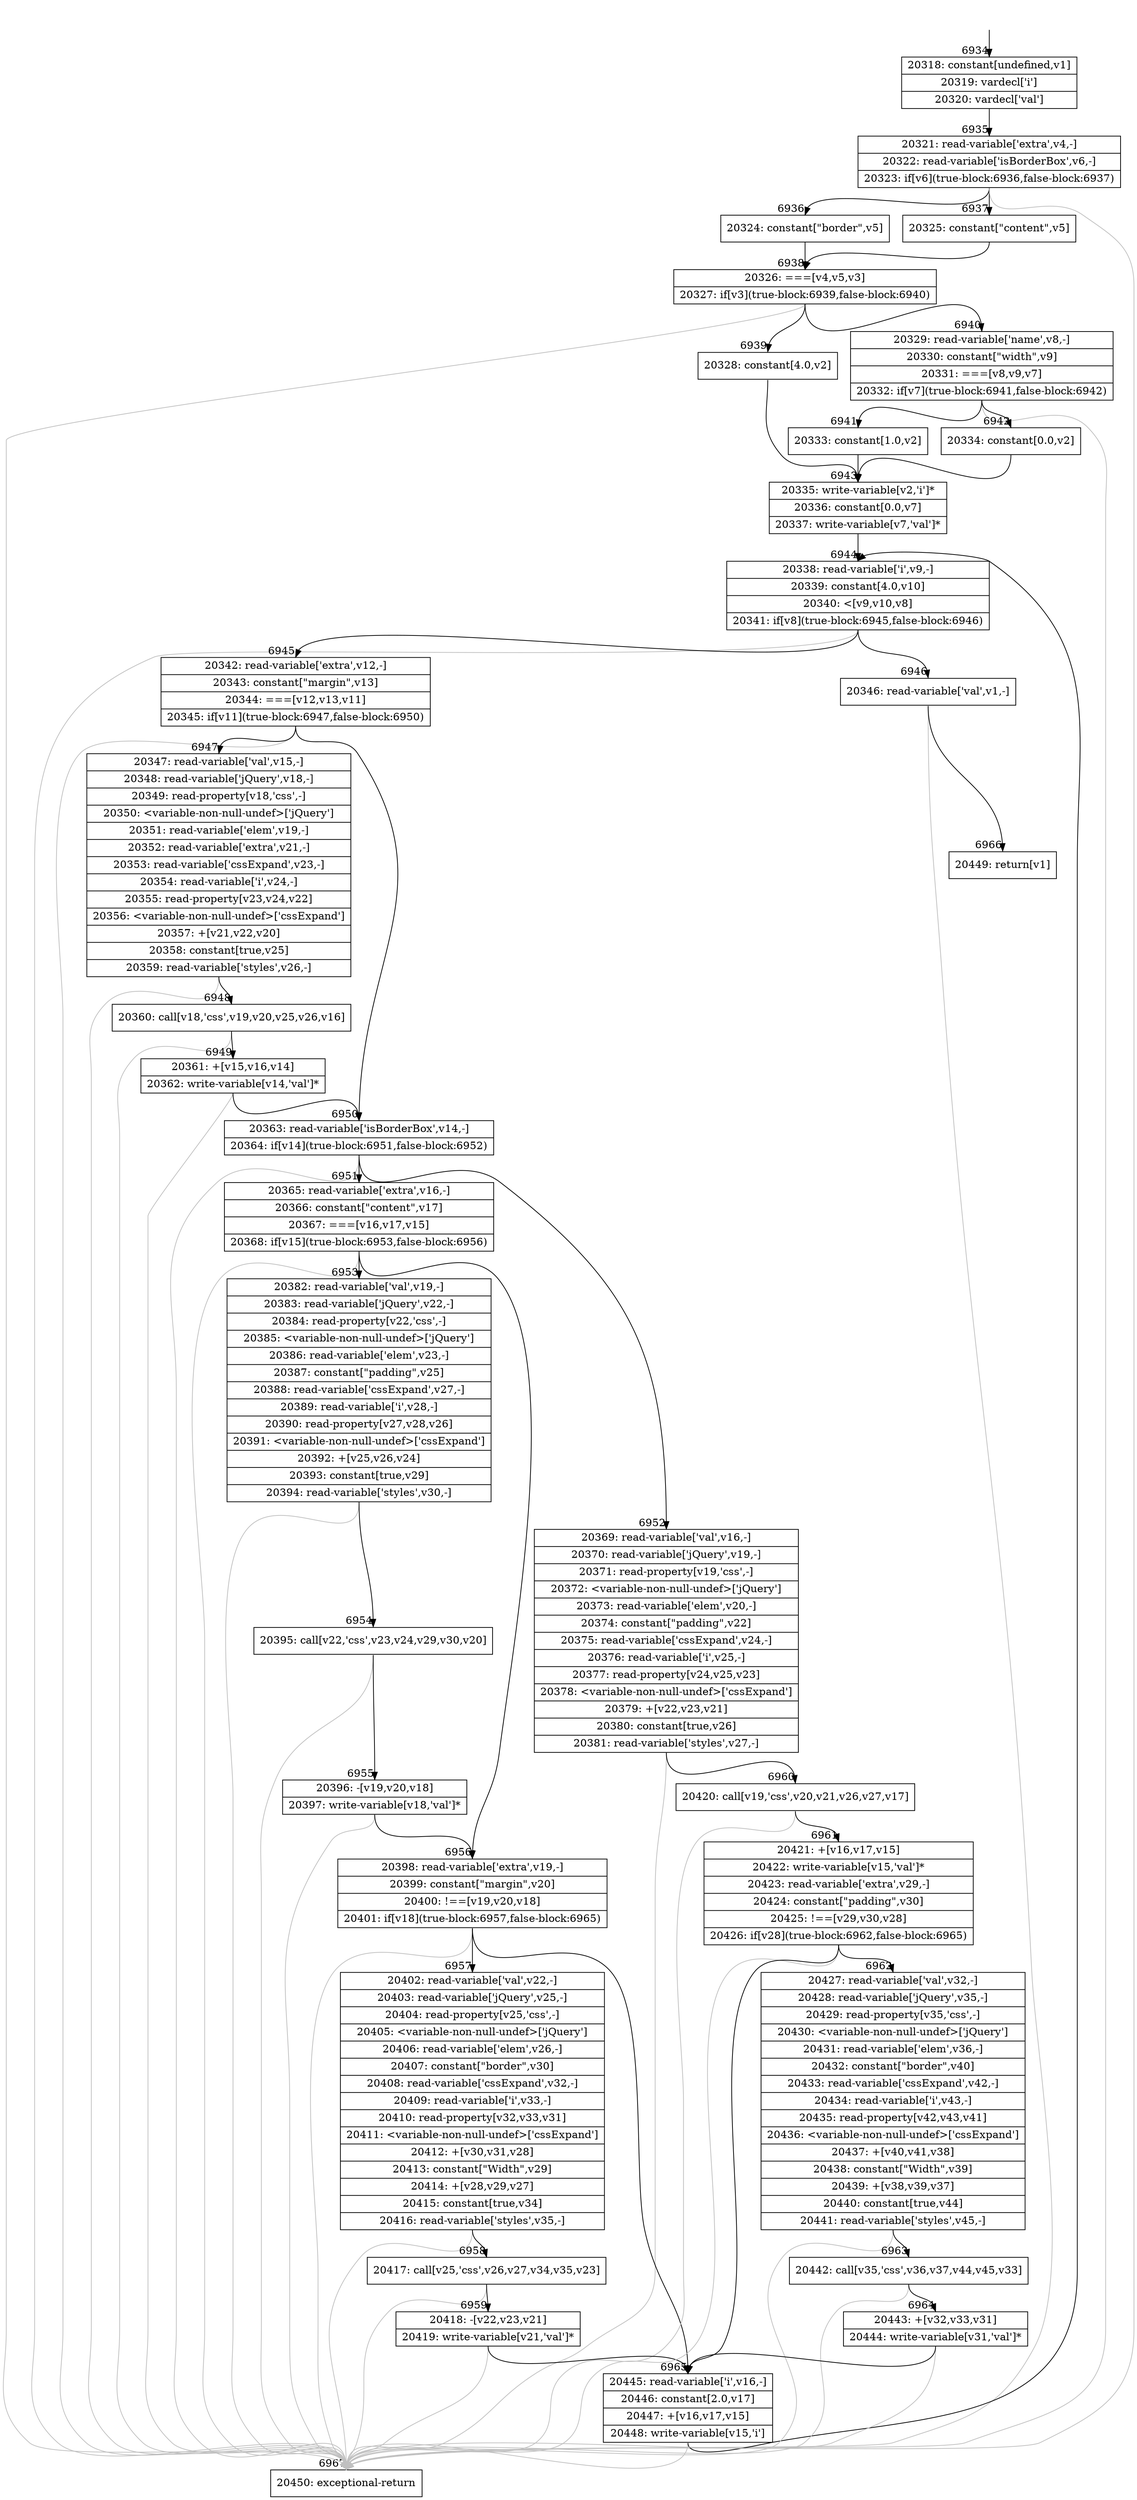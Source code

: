 digraph {
rankdir="TD"
BB_entry435[shape=none,label=""];
BB_entry435 -> BB6934 [tailport=s, headport=n, headlabel="    6934"]
BB6934 [shape=record label="{20318: constant[undefined,v1]|20319: vardecl['i']|20320: vardecl['val']}" ] 
BB6934 -> BB6935 [tailport=s, headport=n, headlabel="      6935"]
BB6935 [shape=record label="{20321: read-variable['extra',v4,-]|20322: read-variable['isBorderBox',v6,-]|20323: if[v6](true-block:6936,false-block:6937)}" ] 
BB6935 -> BB6936 [tailport=s, headport=n, headlabel="      6936"]
BB6935 -> BB6937 [tailport=s, headport=n, headlabel="      6937"]
BB6935 -> BB6967 [tailport=s, headport=n, color=gray, headlabel="      6967"]
BB6936 [shape=record label="{20324: constant[\"border\",v5]}" ] 
BB6936 -> BB6938 [tailport=s, headport=n, headlabel="      6938"]
BB6937 [shape=record label="{20325: constant[\"content\",v5]}" ] 
BB6937 -> BB6938 [tailport=s, headport=n]
BB6938 [shape=record label="{20326: ===[v4,v5,v3]|20327: if[v3](true-block:6939,false-block:6940)}" ] 
BB6938 -> BB6939 [tailport=s, headport=n, headlabel="      6939"]
BB6938 -> BB6940 [tailport=s, headport=n, headlabel="      6940"]
BB6938 -> BB6967 [tailport=s, headport=n, color=gray]
BB6939 [shape=record label="{20328: constant[4.0,v2]}" ] 
BB6939 -> BB6943 [tailport=s, headport=n, headlabel="      6943"]
BB6940 [shape=record label="{20329: read-variable['name',v8,-]|20330: constant[\"width\",v9]|20331: ===[v8,v9,v7]|20332: if[v7](true-block:6941,false-block:6942)}" ] 
BB6940 -> BB6941 [tailport=s, headport=n, headlabel="      6941"]
BB6940 -> BB6942 [tailport=s, headport=n, headlabel="      6942"]
BB6940 -> BB6967 [tailport=s, headport=n, color=gray]
BB6941 [shape=record label="{20333: constant[1.0,v2]}" ] 
BB6941 -> BB6943 [tailport=s, headport=n]
BB6942 [shape=record label="{20334: constant[0.0,v2]}" ] 
BB6942 -> BB6943 [tailport=s, headport=n]
BB6943 [shape=record label="{20335: write-variable[v2,'i']*|20336: constant[0.0,v7]|20337: write-variable[v7,'val']*}" ] 
BB6943 -> BB6944 [tailport=s, headport=n, headlabel="      6944"]
BB6944 [shape=record label="{20338: read-variable['i',v9,-]|20339: constant[4.0,v10]|20340: \<[v9,v10,v8]|20341: if[v8](true-block:6945,false-block:6946)}" ] 
BB6944 -> BB6945 [tailport=s, headport=n, headlabel="      6945"]
BB6944 -> BB6946 [tailport=s, headport=n, headlabel="      6946"]
BB6944 -> BB6967 [tailport=s, headport=n, color=gray]
BB6945 [shape=record label="{20342: read-variable['extra',v12,-]|20343: constant[\"margin\",v13]|20344: ===[v12,v13,v11]|20345: if[v11](true-block:6947,false-block:6950)}" ] 
BB6945 -> BB6947 [tailport=s, headport=n, headlabel="      6947"]
BB6945 -> BB6950 [tailport=s, headport=n, headlabel="      6950"]
BB6945 -> BB6967 [tailport=s, headport=n, color=gray]
BB6946 [shape=record label="{20346: read-variable['val',v1,-]}" ] 
BB6946 -> BB6966 [tailport=s, headport=n, headlabel="      6966"]
BB6946 -> BB6967 [tailport=s, headport=n, color=gray]
BB6947 [shape=record label="{20347: read-variable['val',v15,-]|20348: read-variable['jQuery',v18,-]|20349: read-property[v18,'css',-]|20350: \<variable-non-null-undef\>['jQuery']|20351: read-variable['elem',v19,-]|20352: read-variable['extra',v21,-]|20353: read-variable['cssExpand',v23,-]|20354: read-variable['i',v24,-]|20355: read-property[v23,v24,v22]|20356: \<variable-non-null-undef\>['cssExpand']|20357: +[v21,v22,v20]|20358: constant[true,v25]|20359: read-variable['styles',v26,-]}" ] 
BB6947 -> BB6948 [tailport=s, headport=n, headlabel="      6948"]
BB6947 -> BB6967 [tailport=s, headport=n, color=gray]
BB6948 [shape=record label="{20360: call[v18,'css',v19,v20,v25,v26,v16]}" ] 
BB6948 -> BB6949 [tailport=s, headport=n, headlabel="      6949"]
BB6948 -> BB6967 [tailport=s, headport=n, color=gray]
BB6949 [shape=record label="{20361: +[v15,v16,v14]|20362: write-variable[v14,'val']*}" ] 
BB6949 -> BB6950 [tailport=s, headport=n]
BB6949 -> BB6967 [tailport=s, headport=n, color=gray]
BB6950 [shape=record label="{20363: read-variable['isBorderBox',v14,-]|20364: if[v14](true-block:6951,false-block:6952)}" ] 
BB6950 -> BB6951 [tailport=s, headport=n, headlabel="      6951"]
BB6950 -> BB6952 [tailport=s, headport=n, headlabel="      6952"]
BB6950 -> BB6967 [tailport=s, headport=n, color=gray]
BB6951 [shape=record label="{20365: read-variable['extra',v16,-]|20366: constant[\"content\",v17]|20367: ===[v16,v17,v15]|20368: if[v15](true-block:6953,false-block:6956)}" ] 
BB6951 -> BB6953 [tailport=s, headport=n, headlabel="      6953"]
BB6951 -> BB6956 [tailport=s, headport=n, headlabel="      6956"]
BB6951 -> BB6967 [tailport=s, headport=n, color=gray]
BB6952 [shape=record label="{20369: read-variable['val',v16,-]|20370: read-variable['jQuery',v19,-]|20371: read-property[v19,'css',-]|20372: \<variable-non-null-undef\>['jQuery']|20373: read-variable['elem',v20,-]|20374: constant[\"padding\",v22]|20375: read-variable['cssExpand',v24,-]|20376: read-variable['i',v25,-]|20377: read-property[v24,v25,v23]|20378: \<variable-non-null-undef\>['cssExpand']|20379: +[v22,v23,v21]|20380: constant[true,v26]|20381: read-variable['styles',v27,-]}" ] 
BB6952 -> BB6960 [tailport=s, headport=n, headlabel="      6960"]
BB6952 -> BB6967 [tailport=s, headport=n, color=gray]
BB6953 [shape=record label="{20382: read-variable['val',v19,-]|20383: read-variable['jQuery',v22,-]|20384: read-property[v22,'css',-]|20385: \<variable-non-null-undef\>['jQuery']|20386: read-variable['elem',v23,-]|20387: constant[\"padding\",v25]|20388: read-variable['cssExpand',v27,-]|20389: read-variable['i',v28,-]|20390: read-property[v27,v28,v26]|20391: \<variable-non-null-undef\>['cssExpand']|20392: +[v25,v26,v24]|20393: constant[true,v29]|20394: read-variable['styles',v30,-]}" ] 
BB6953 -> BB6954 [tailport=s, headport=n, headlabel="      6954"]
BB6953 -> BB6967 [tailport=s, headport=n, color=gray]
BB6954 [shape=record label="{20395: call[v22,'css',v23,v24,v29,v30,v20]}" ] 
BB6954 -> BB6955 [tailport=s, headport=n, headlabel="      6955"]
BB6954 -> BB6967 [tailport=s, headport=n, color=gray]
BB6955 [shape=record label="{20396: -[v19,v20,v18]|20397: write-variable[v18,'val']*}" ] 
BB6955 -> BB6956 [tailport=s, headport=n]
BB6955 -> BB6967 [tailport=s, headport=n, color=gray]
BB6956 [shape=record label="{20398: read-variable['extra',v19,-]|20399: constant[\"margin\",v20]|20400: !==[v19,v20,v18]|20401: if[v18](true-block:6957,false-block:6965)}" ] 
BB6956 -> BB6957 [tailport=s, headport=n, headlabel="      6957"]
BB6956 -> BB6965 [tailport=s, headport=n, headlabel="      6965"]
BB6956 -> BB6967 [tailport=s, headport=n, color=gray]
BB6957 [shape=record label="{20402: read-variable['val',v22,-]|20403: read-variable['jQuery',v25,-]|20404: read-property[v25,'css',-]|20405: \<variable-non-null-undef\>['jQuery']|20406: read-variable['elem',v26,-]|20407: constant[\"border\",v30]|20408: read-variable['cssExpand',v32,-]|20409: read-variable['i',v33,-]|20410: read-property[v32,v33,v31]|20411: \<variable-non-null-undef\>['cssExpand']|20412: +[v30,v31,v28]|20413: constant[\"Width\",v29]|20414: +[v28,v29,v27]|20415: constant[true,v34]|20416: read-variable['styles',v35,-]}" ] 
BB6957 -> BB6958 [tailport=s, headport=n, headlabel="      6958"]
BB6957 -> BB6967 [tailport=s, headport=n, color=gray]
BB6958 [shape=record label="{20417: call[v25,'css',v26,v27,v34,v35,v23]}" ] 
BB6958 -> BB6959 [tailport=s, headport=n, headlabel="      6959"]
BB6958 -> BB6967 [tailport=s, headport=n, color=gray]
BB6959 [shape=record label="{20418: -[v22,v23,v21]|20419: write-variable[v21,'val']*}" ] 
BB6959 -> BB6965 [tailport=s, headport=n]
BB6959 -> BB6967 [tailport=s, headport=n, color=gray]
BB6960 [shape=record label="{20420: call[v19,'css',v20,v21,v26,v27,v17]}" ] 
BB6960 -> BB6961 [tailport=s, headport=n, headlabel="      6961"]
BB6960 -> BB6967 [tailport=s, headport=n, color=gray]
BB6961 [shape=record label="{20421: +[v16,v17,v15]|20422: write-variable[v15,'val']*|20423: read-variable['extra',v29,-]|20424: constant[\"padding\",v30]|20425: !==[v29,v30,v28]|20426: if[v28](true-block:6962,false-block:6965)}" ] 
BB6961 -> BB6962 [tailport=s, headport=n, headlabel="      6962"]
BB6961 -> BB6965 [tailport=s, headport=n]
BB6961 -> BB6967 [tailport=s, headport=n, color=gray]
BB6962 [shape=record label="{20427: read-variable['val',v32,-]|20428: read-variable['jQuery',v35,-]|20429: read-property[v35,'css',-]|20430: \<variable-non-null-undef\>['jQuery']|20431: read-variable['elem',v36,-]|20432: constant[\"border\",v40]|20433: read-variable['cssExpand',v42,-]|20434: read-variable['i',v43,-]|20435: read-property[v42,v43,v41]|20436: \<variable-non-null-undef\>['cssExpand']|20437: +[v40,v41,v38]|20438: constant[\"Width\",v39]|20439: +[v38,v39,v37]|20440: constant[true,v44]|20441: read-variable['styles',v45,-]}" ] 
BB6962 -> BB6963 [tailport=s, headport=n, headlabel="      6963"]
BB6962 -> BB6967 [tailport=s, headport=n, color=gray]
BB6963 [shape=record label="{20442: call[v35,'css',v36,v37,v44,v45,v33]}" ] 
BB6963 -> BB6964 [tailport=s, headport=n, headlabel="      6964"]
BB6963 -> BB6967 [tailport=s, headport=n, color=gray]
BB6964 [shape=record label="{20443: +[v32,v33,v31]|20444: write-variable[v31,'val']*}" ] 
BB6964 -> BB6965 [tailport=s, headport=n]
BB6964 -> BB6967 [tailport=s, headport=n, color=gray]
BB6965 [shape=record label="{20445: read-variable['i',v16,-]|20446: constant[2.0,v17]|20447: +[v16,v17,v15]|20448: write-variable[v15,'i']}" ] 
BB6965 -> BB6944 [tailport=s, headport=n]
BB6965 -> BB6967 [tailport=s, headport=n, color=gray]
BB6966 [shape=record label="{20449: return[v1]}" ] 
BB6967 [shape=record label="{20450: exceptional-return}" ] 
}
